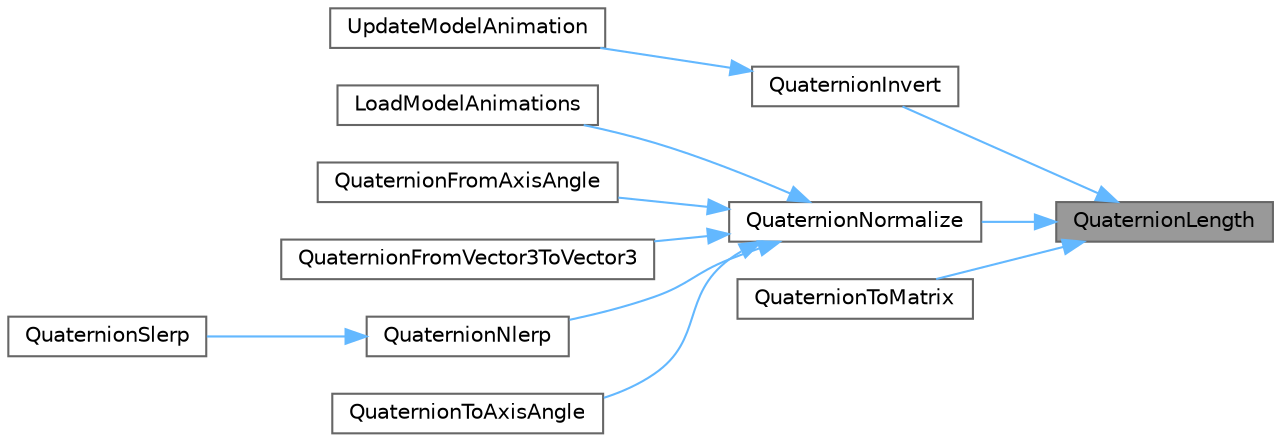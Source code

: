 digraph "QuaternionLength"
{
 // LATEX_PDF_SIZE
  bgcolor="transparent";
  edge [fontname=Helvetica,fontsize=10,labelfontname=Helvetica,labelfontsize=10];
  node [fontname=Helvetica,fontsize=10,shape=box,height=0.2,width=0.4];
  rankdir="RL";
  Node1 [id="Node000001",label="QuaternionLength",height=0.2,width=0.4,color="gray40", fillcolor="grey60", style="filled", fontcolor="black",tooltip=" "];
  Node1 -> Node2 [id="edge21_Node000001_Node000002",dir="back",color="steelblue1",style="solid",tooltip=" "];
  Node2 [id="Node000002",label="QuaternionInvert",height=0.2,width=0.4,color="grey40", fillcolor="white", style="filled",URL="$_classes_2lib_2raylib_2src_2raymath_8h.html#a2ff3bbf7d63eba7eabe992f5a85bf953",tooltip=" "];
  Node2 -> Node3 [id="edge22_Node000002_Node000003",dir="back",color="steelblue1",style="solid",tooltip=" "];
  Node3 [id="Node000003",label="UpdateModelAnimation",height=0.2,width=0.4,color="grey40", fillcolor="white", style="filled",URL="$_old_2_classes_2lib_2rmodels_8c.html#a86007358cd5f566bf55d4649a6b078d2",tooltip=" "];
  Node1 -> Node4 [id="edge23_Node000001_Node000004",dir="back",color="steelblue1",style="solid",tooltip=" "];
  Node4 [id="Node000004",label="QuaternionNormalize",height=0.2,width=0.4,color="grey40", fillcolor="white", style="filled",URL="$_classes_2lib_2raylib_2src_2raymath_8h.html#ab8f88357c89c92f425050efdc66ebe8e",tooltip=" "];
  Node4 -> Node5 [id="edge24_Node000004_Node000005",dir="back",color="steelblue1",style="solid",tooltip=" "];
  Node5 [id="Node000005",label="LoadModelAnimations",height=0.2,width=0.4,color="grey40", fillcolor="white", style="filled",URL="$_classes_2lib_2raylib_2src_2models_8c.html#a0047a3f7cedd80cd48672412a49f2215",tooltip=" "];
  Node4 -> Node6 [id="edge25_Node000004_Node000006",dir="back",color="steelblue1",style="solid",tooltip=" "];
  Node6 [id="Node000006",label="QuaternionFromAxisAngle",height=0.2,width=0.4,color="grey40", fillcolor="white", style="filled",URL="$_classes_2lib_2raylib_2src_2raymath_8h.html#acd5f2f8f8b158c04c72b5c4742bbaec6",tooltip=" "];
  Node4 -> Node7 [id="edge26_Node000004_Node000007",dir="back",color="steelblue1",style="solid",tooltip=" "];
  Node7 [id="Node000007",label="QuaternionFromVector3ToVector3",height=0.2,width=0.4,color="grey40", fillcolor="white", style="filled",URL="$_classes_2lib_2raylib_2src_2raymath_8h.html#a56135f4bc94d4448800eb21f858c2272",tooltip=" "];
  Node4 -> Node8 [id="edge27_Node000004_Node000008",dir="back",color="steelblue1",style="solid",tooltip=" "];
  Node8 [id="Node000008",label="QuaternionNlerp",height=0.2,width=0.4,color="grey40", fillcolor="white", style="filled",URL="$_classes_2lib_2raylib_2src_2raymath_8h.html#abd3afc1a56a0dcc6e38484a3806e8945",tooltip=" "];
  Node8 -> Node9 [id="edge28_Node000008_Node000009",dir="back",color="steelblue1",style="solid",tooltip=" "];
  Node9 [id="Node000009",label="QuaternionSlerp",height=0.2,width=0.4,color="grey40", fillcolor="white", style="filled",URL="$_classes_2lib_2raylib_2src_2raymath_8h.html#a9a18bbd020c42ad1823baf976d8bd2de",tooltip=" "];
  Node4 -> Node10 [id="edge29_Node000004_Node000010",dir="back",color="steelblue1",style="solid",tooltip=" "];
  Node10 [id="Node000010",label="QuaternionToAxisAngle",height=0.2,width=0.4,color="grey40", fillcolor="white", style="filled",URL="$_classes_2lib_2raylib_2src_2raymath_8h.html#a4c1839ae1794c514f387298c5d06900e",tooltip=" "];
  Node1 -> Node11 [id="edge30_Node000001_Node000011",dir="back",color="steelblue1",style="solid",tooltip=" "];
  Node11 [id="Node000011",label="QuaternionToMatrix",height=0.2,width=0.4,color="grey40", fillcolor="white", style="filled",URL="$_classes_2lib_2raylib_2src_2raymath_8h.html#a56cfede955be8740bcd3a94f23336232",tooltip=" "];
}
